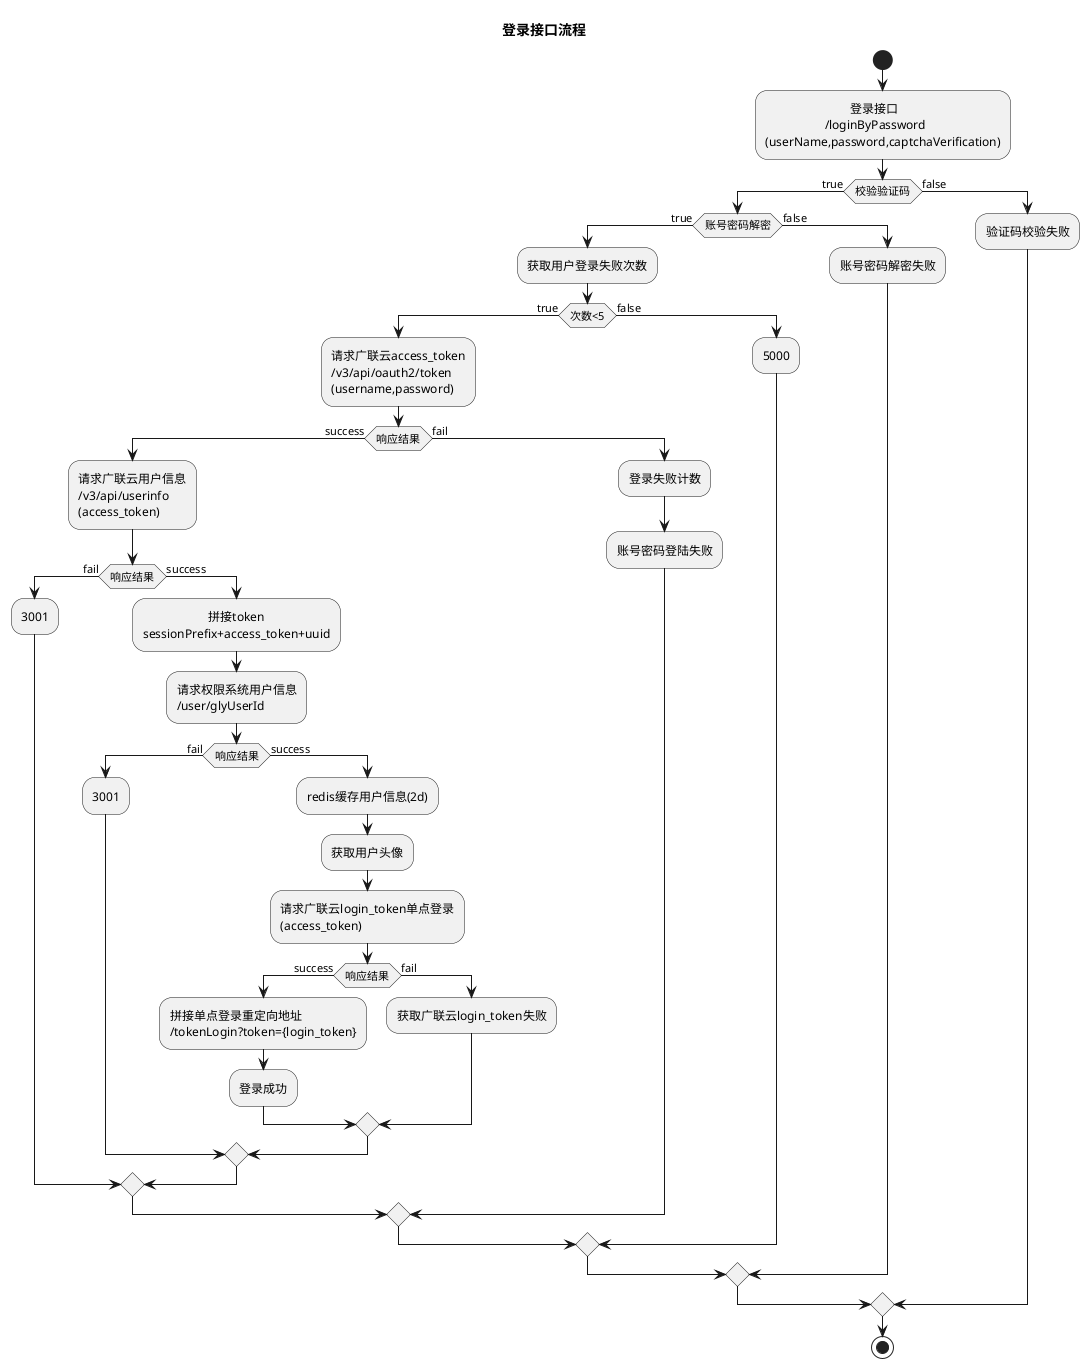 @startuml
'https://plantuml.com/activity-diagram-beta
title 登录接口流程
start
:                           登录接口
                   /loginByPassword
(userName,password,captchaVerification);
if(校验验证码) then (true);
    if(账号密码解密) then (true);
        :获取用户登录失败次数;
        if(次数<5) then (true);
        :请求广联云access_token
        /v3/api/oauth2/token
        (username,password);
            if(响应结果) then (success);
            :请求广联云用户信息
            /v3/api/userinfo
            (access_token);
               if(响应结果) then (fail);
               :3001;
               else(success);
               :                     拼接token
               sessionPrefix+access_token+uuid;
               :请求权限系统用户信息
               /user/glyUserId;
                  if(响应结果) then (fail);
                    :3001;
                  else(success);
                      :redis缓存用户信息(2d);
                      :获取用户头像;
                      :请求广联云login_token单点登录
                      (access_token);
                      if(响应结果) then (success);
                          :拼接单点登录重定向地址
                          /tokenLogin?token={login_token};
                          :登录成功;
                      else(fail);
                          :获取广联云login_token失败;
                      endif
                  endif
               endif
            else(fail);
            :登录失败计数;
            :账号密码登陆失败;
            endif
        else(false);
        :5000;
        endif
    else(false);
    :账号密码解密失败;
    endif
else(false)
:验证码校验失败;
endif
stop


@enduml
